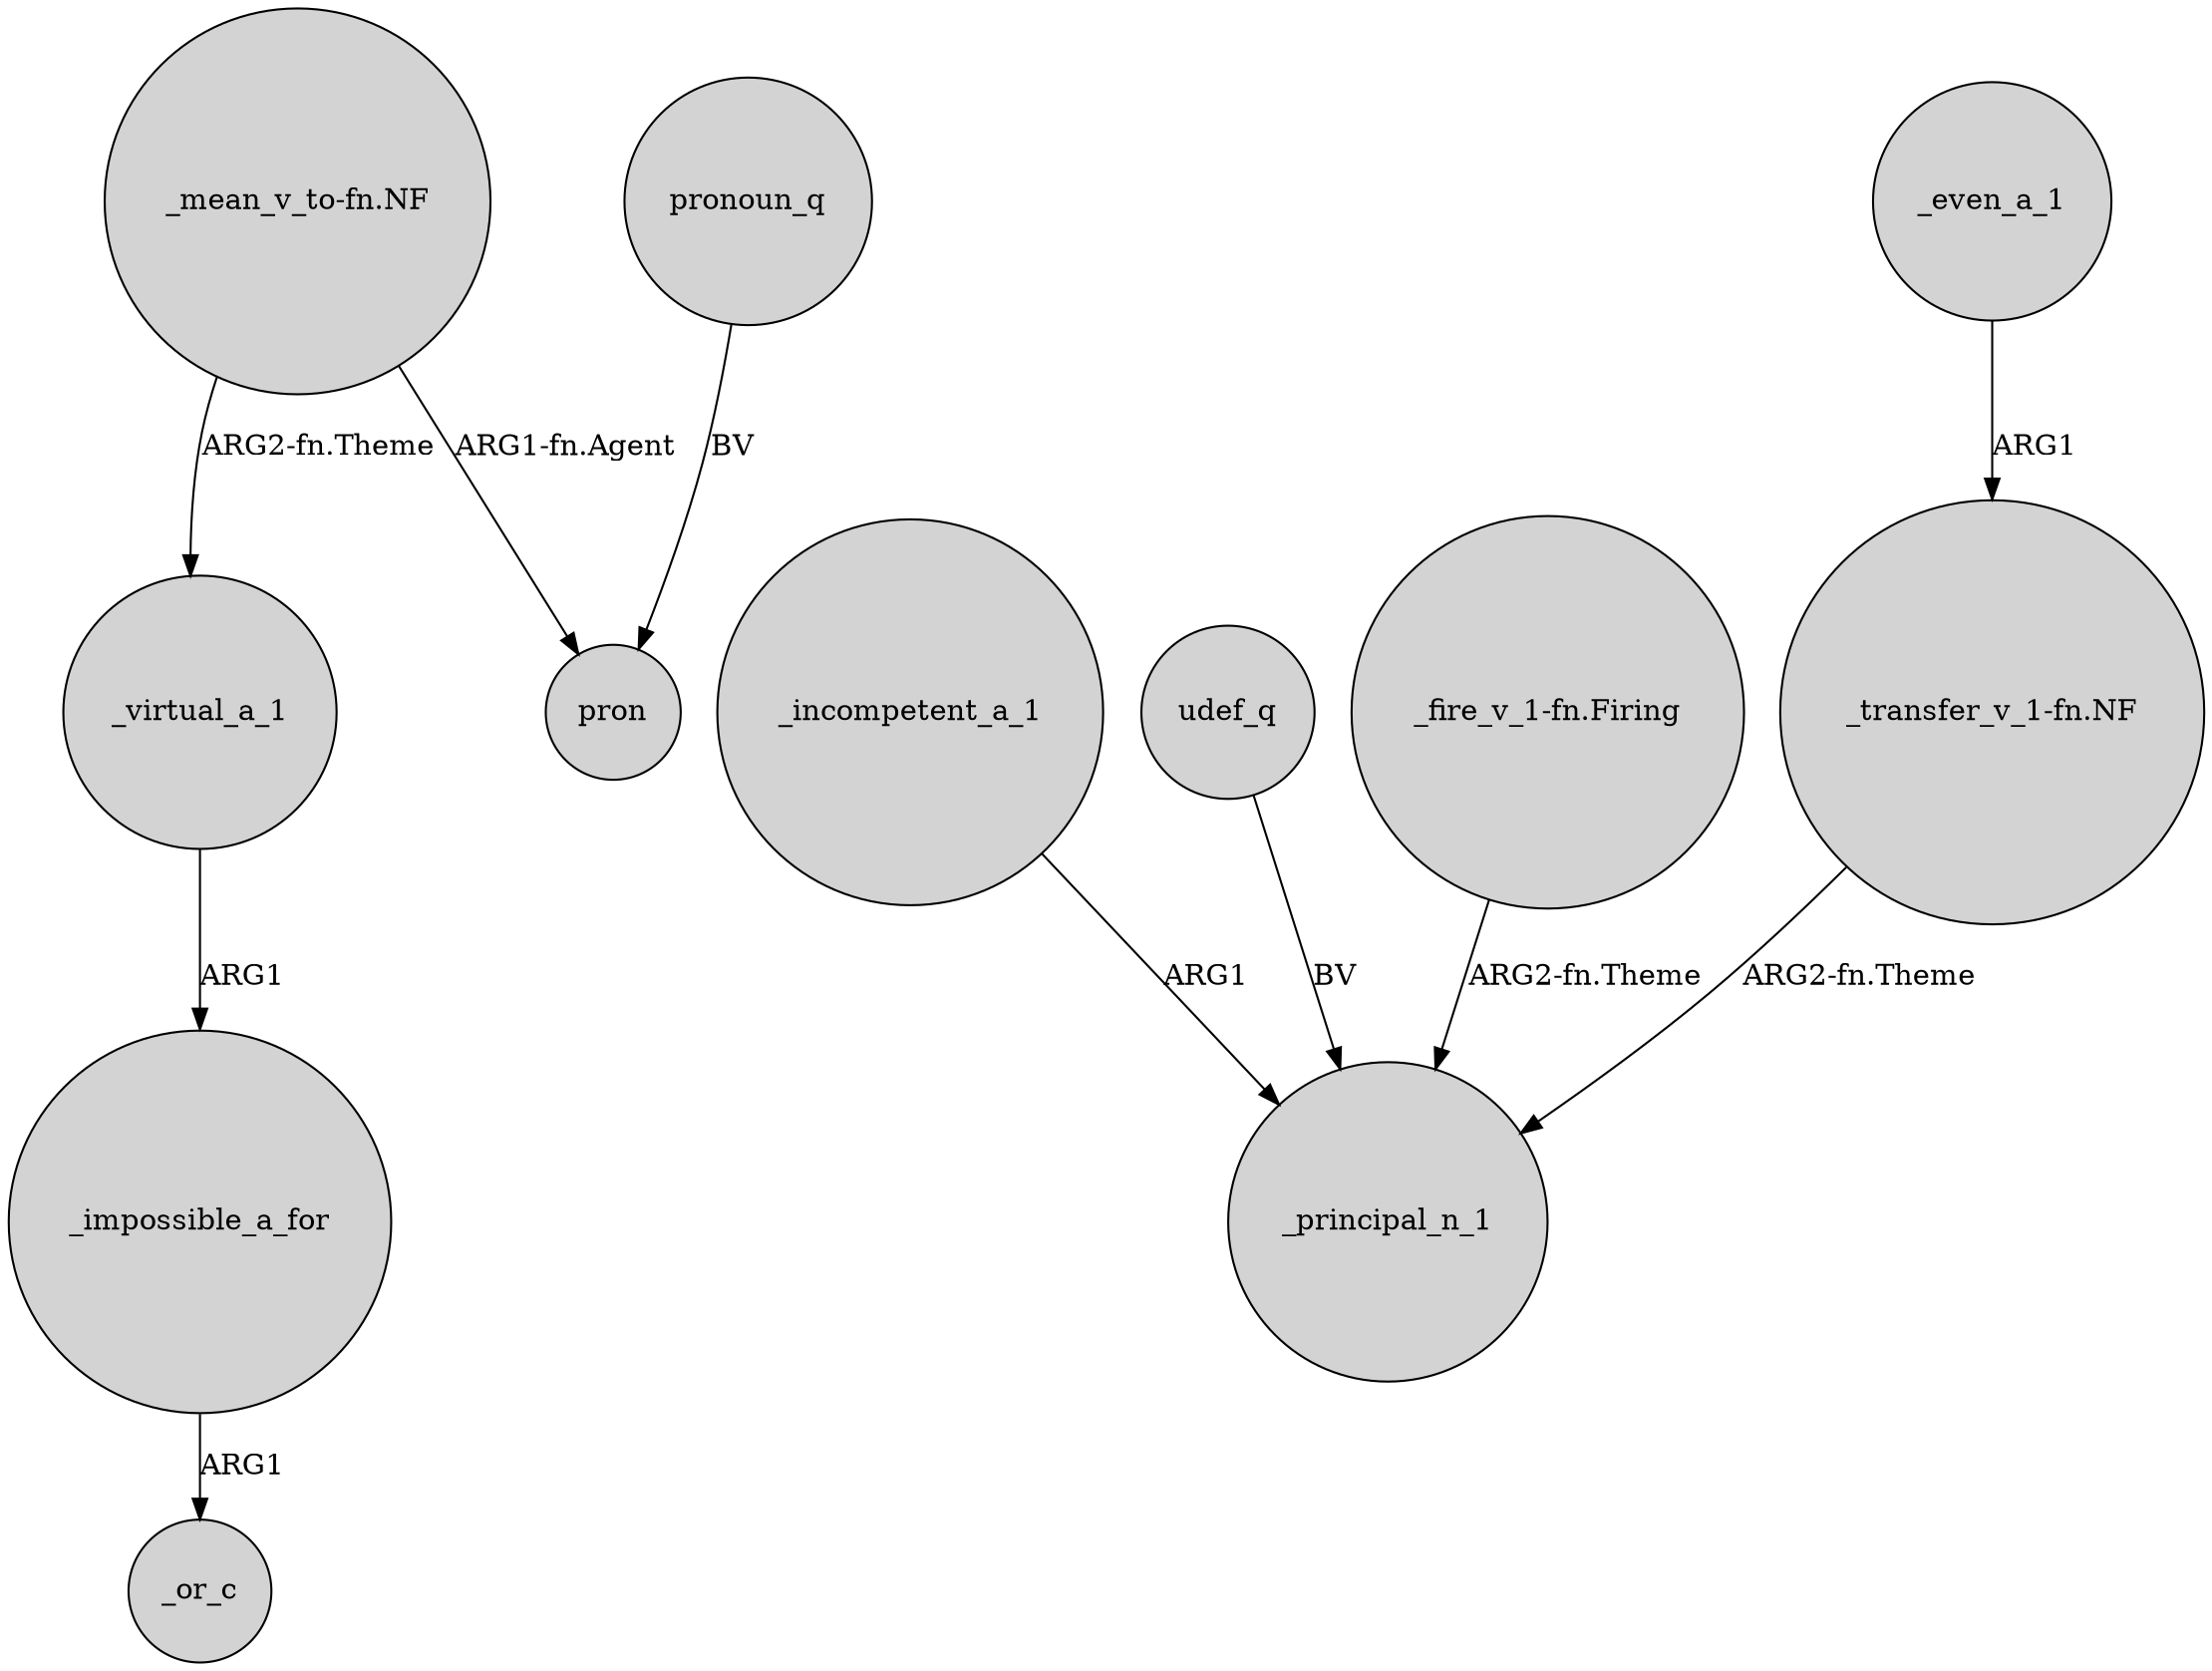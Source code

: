 digraph {
	node [shape=circle style=filled]
	_impossible_a_for -> _or_c [label=ARG1]
	"_transfer_v_1-fn.NF" -> _principal_n_1 [label="ARG2-fn.Theme"]
	"_mean_v_to-fn.NF" -> _virtual_a_1 [label="ARG2-fn.Theme"]
	_incompetent_a_1 -> _principal_n_1 [label=ARG1]
	_virtual_a_1 -> _impossible_a_for [label=ARG1]
	udef_q -> _principal_n_1 [label=BV]
	_even_a_1 -> "_transfer_v_1-fn.NF" [label=ARG1]
	"_mean_v_to-fn.NF" -> pron [label="ARG1-fn.Agent"]
	"_fire_v_1-fn.Firing" -> _principal_n_1 [label="ARG2-fn.Theme"]
	pronoun_q -> pron [label=BV]
}
